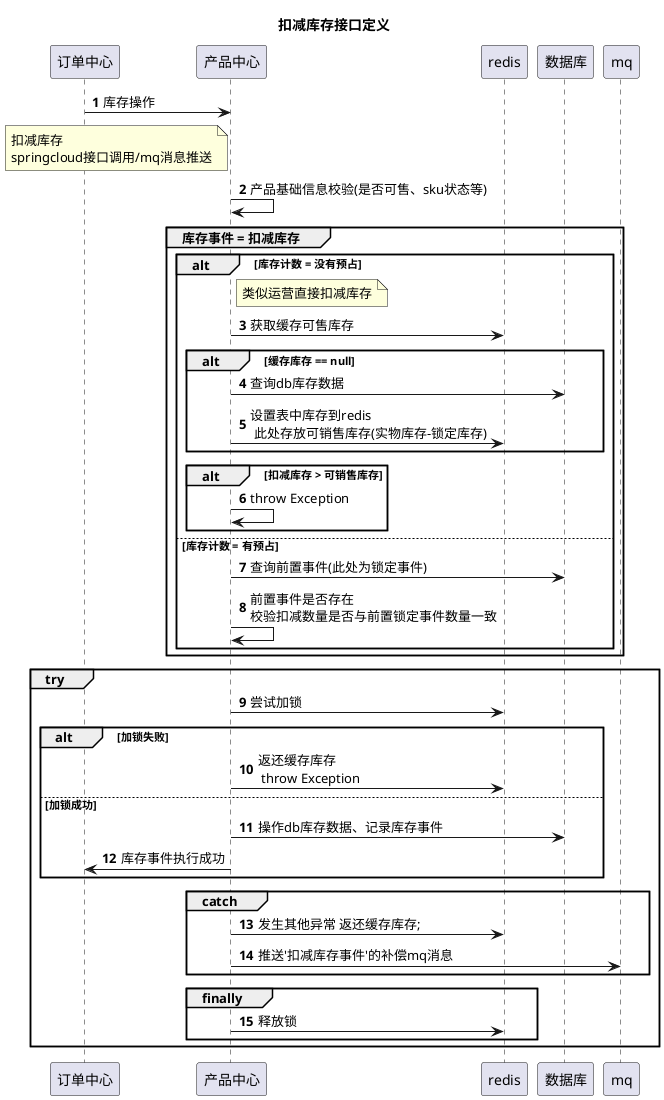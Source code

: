 @startuml
title 扣减库存接口定义

autonumber
participant "订单中心" as vc
participant "产品中心" as cpm
participant "redis" as redis
participant "数据库" as db

vc -> cpm: 库存操作
note left of cpm:扣减库存 \nspringcloud接口调用/mq消息推送


cpm -> cpm: 产品基础信息校验(是否可售、sku状态等)
group  库存事件 = 扣减库存
    alt 库存计数 = 没有预占
        note right of cpm:类似运营直接扣减库存
        cpm -> redis : 获取缓存可售库存
            alt 缓存库存 == null
            cpm -> db :查询db库存数据
            cpm -> redis:  设置表中库存到redis \n 此处存放可销售库存(实物库存-锁定库存)
            end
            alt 扣减库存 > 可销售库存
                cpm -> cpm : throw Exception
            end

    else 库存计数 = 有预占
        cpm -> db : 查询前置事件(此处为锁定事件)
        cpm -> cpm : 前置事件是否存在\n校验扣减数量是否与前置锁定事件数量一致
    end


end

group try
'cpm->cpm:// 尝试加锁\nboolean isLocked = lock.tryLock(500, 1000, TimeUnit.MILLISECONDS);\n//    加锁失败 返还名额 throw ex\n        if (!isLocked) {\n                         cacheManager.atomicGetAndAdd(key, -num);\n                         throw new VcRpcException(CommonResponseCode.LockFailure);\n                     }        \n                     // 更新课程剩余名额\n                     trainDo.setScale(scale);\n                     trainService.updateTrain(trainDo, clientInfo);
cpm->redis:尝试加锁
    alt 加锁失败
        cpm -> redis:返还缓存库存 \n throw Exception
    else 加锁成功
        cpm -> db :操作db库存数据、记录库存事件
        cpm -> vc :库存事件执行成功
    end
    group catch
        cpm -> redis: 发生其他异常 返还缓存库存;
        cpm -> mq : 推送'扣减库存事件'的补偿mq消息
    end

    group finally
        cpm -> redis: 释放锁
    end
end

@enduml